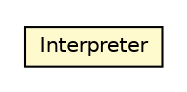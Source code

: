 #!/usr/local/bin/dot
#
# Class diagram 
# Generated by UMLGraph version 5.2 (http://www.umlgraph.org/)
#

digraph G {
	edge [fontname="Helvetica",fontsize=10,labelfontname="Helvetica",labelfontsize=10];
	node [fontname="Helvetica",fontsize=10,shape=plaintext];
	nodesep=0.25;
	ranksep=0.5;
	// it.unica.foresee.core.Interpreter
	c1705 [label=<<table title="it.unica.foresee.core.Interpreter" border="0" cellborder="1" cellspacing="0" cellpadding="2" port="p" bgcolor="lemonChiffon" href="./Interpreter.html">
		<tr><td><table border="0" cellspacing="0" cellpadding="1">
<tr><td align="center" balign="center"> Interpreter </td></tr>
		</table></td></tr>
		</table>>, fontname="Helvetica", fontcolor="black", fontsize=10.0];
}

